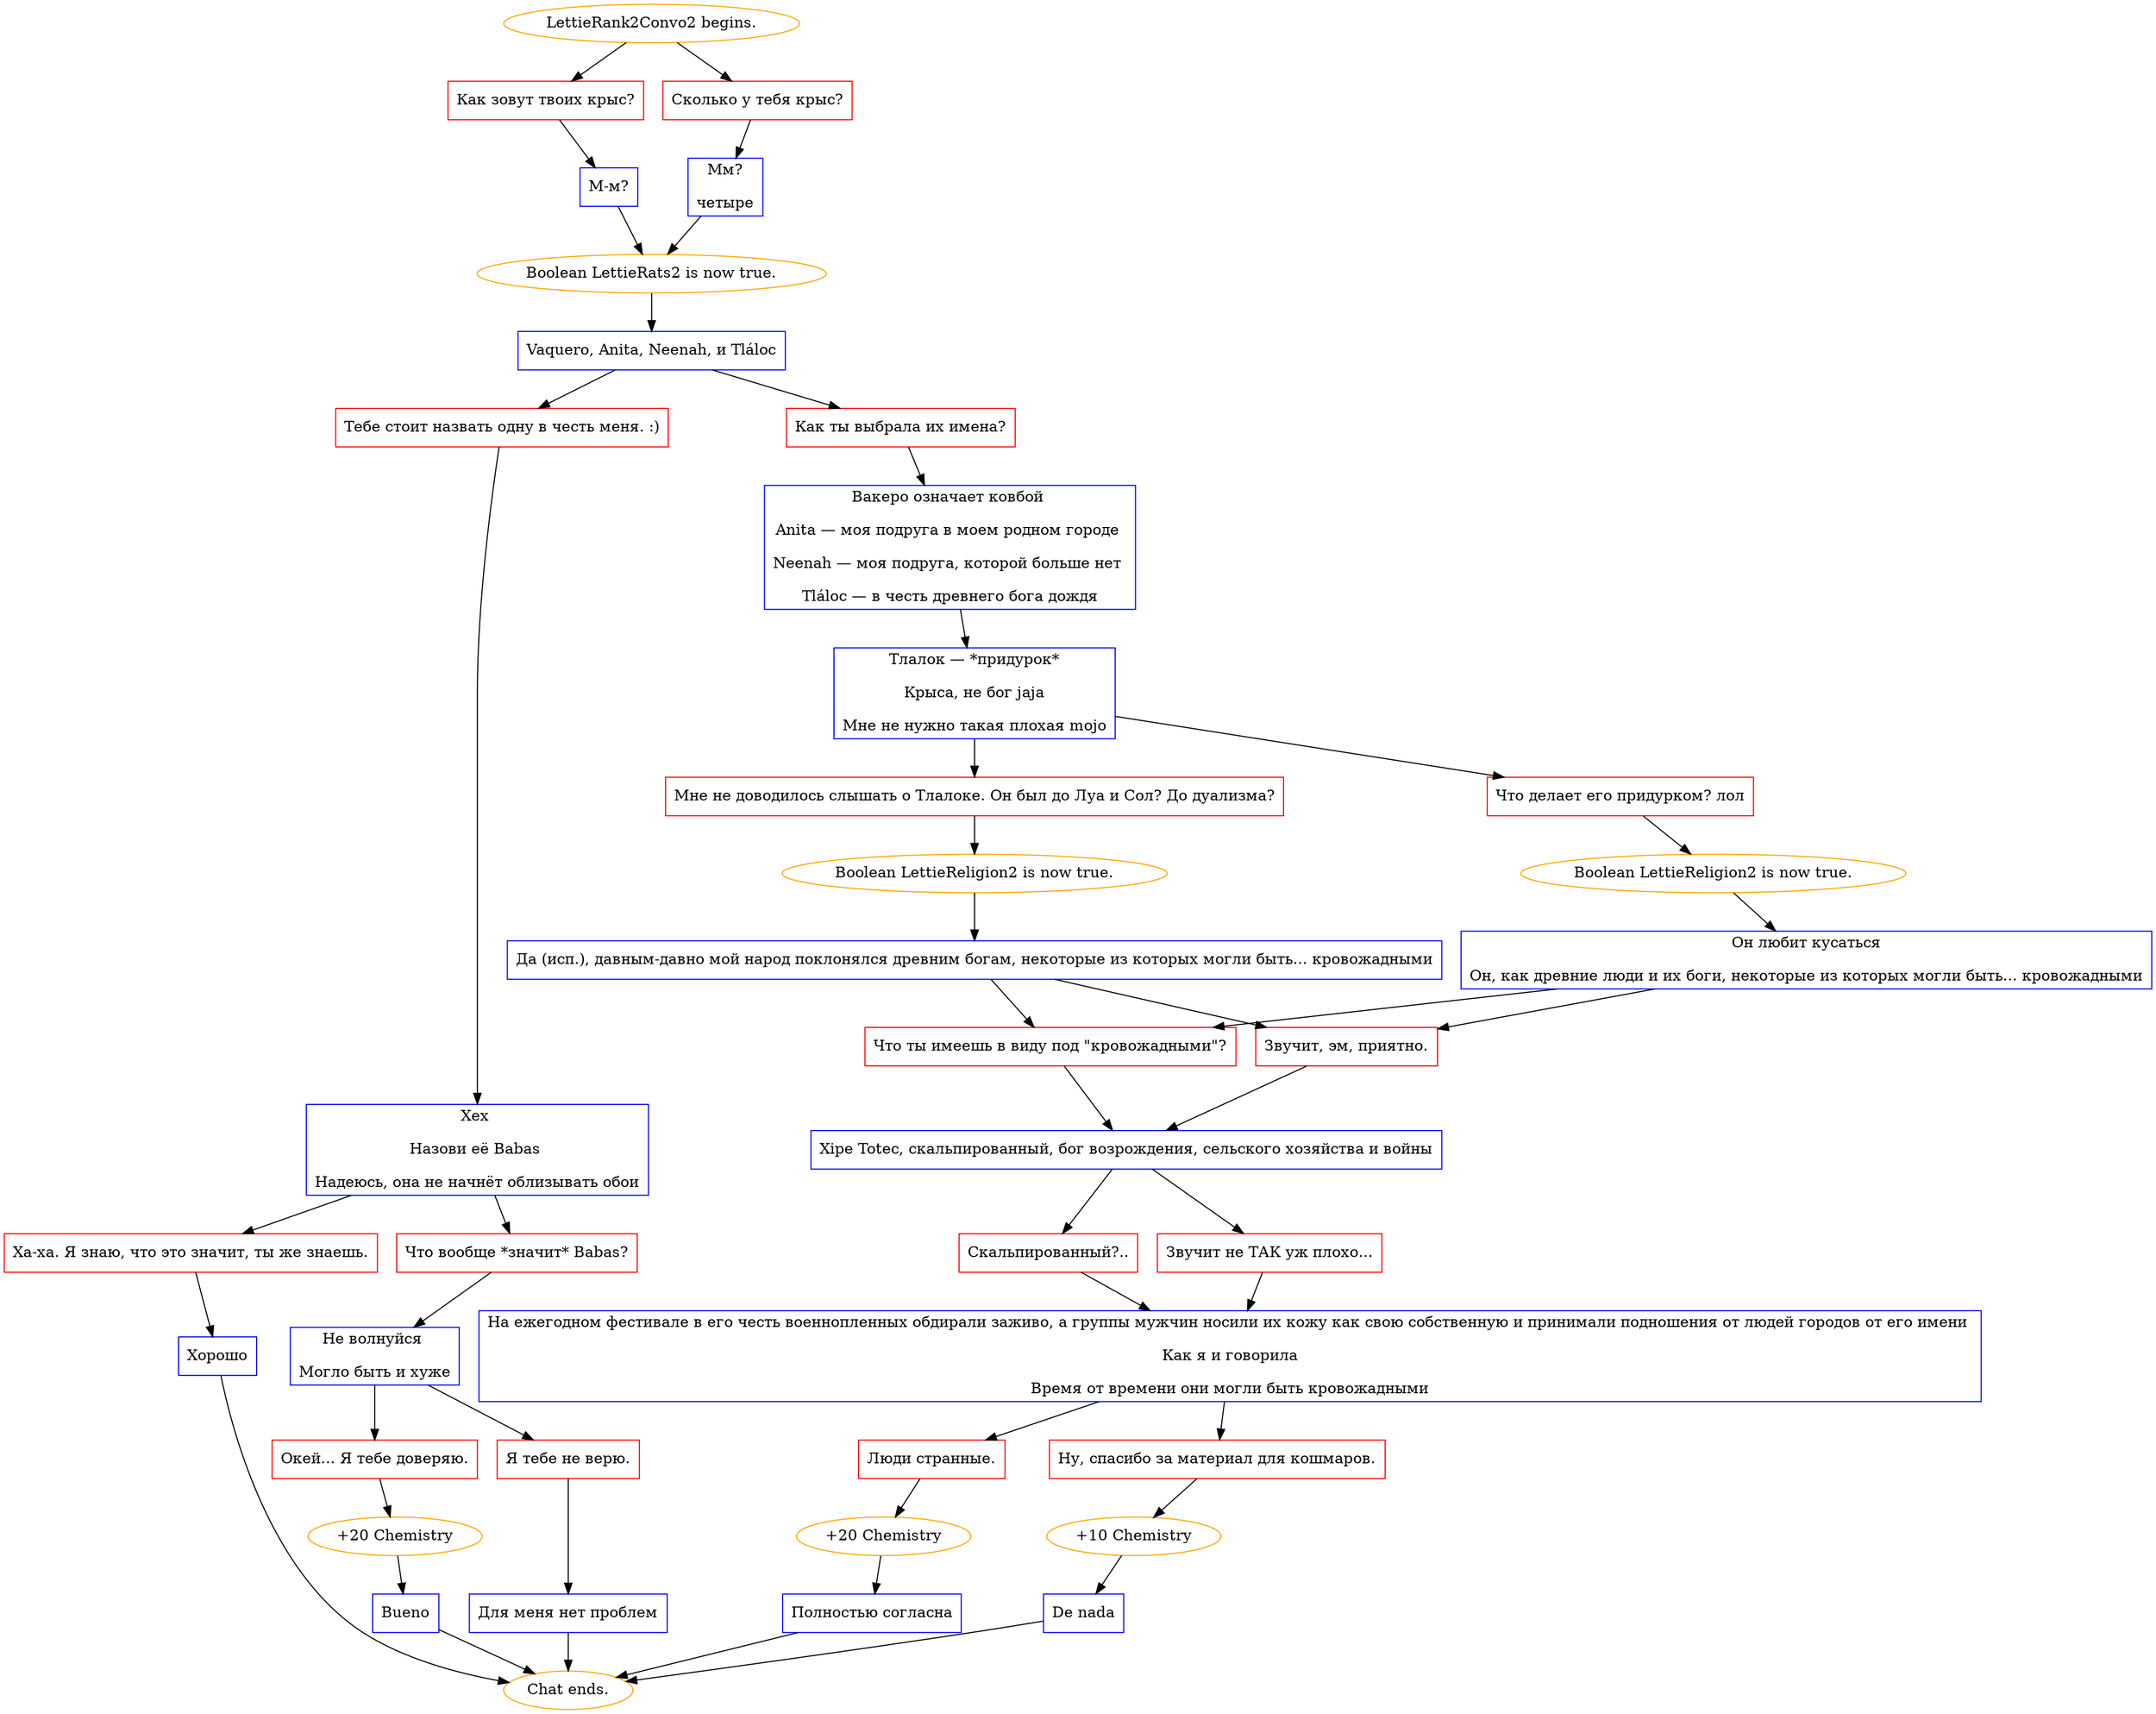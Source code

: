 digraph {
	"LettieRank2Convo2 begins." [color=orange];
		"LettieRank2Convo2 begins." -> j168471422;
		"LettieRank2Convo2 begins." -> j423409325;
	j168471422 [label="Как зовут твоих крыс?",shape=box,color=red];
		j168471422 -> j1620755858;
	j423409325 [label="Сколько у тебя крыс?",shape=box,color=red];
		j423409325 -> j3157816075;
	j1620755858 [label="М-м?",shape=box,color=blue];
		j1620755858 -> j3052122404;
	j3157816075 [label="Мм?
четыре",shape=box,color=blue];
		j3157816075 -> j3052122404;
	j3052122404 [label="Boolean LettieRats2 is now true.",color=orange];
		j3052122404 -> j149680640;
	j149680640 [label="Vaquero, Anita, Neenah, и Tláloc",shape=box,color=blue];
		j149680640 -> j1024437088;
		j149680640 -> j2925974659;
	j1024437088 [label="Как ты выбрала их имена?",shape=box,color=red];
		j1024437088 -> j4208602078;
	j2925974659 [label="Тебе стоит назвать одну в честь меня. :)",shape=box,color=red];
		j2925974659 -> j874677942;
	j4208602078 [label="Вакеро означает ковбой 
Anita — моя подруга в моем родном городе 
Neenah — моя подруга, которой больше нет 
Tláloc — в честь древнего бога дождя",shape=box,color=blue];
		j4208602078 -> j1087501412;
	j874677942 [label="Хех 
Назови её Babas 
Надеюсь, она не начнёт облизывать обои",shape=box,color=blue];
		j874677942 -> j3535644217;
		j874677942 -> j3790321488;
	j1087501412 [label="Тлалок — *придурок*
Крыса, не бог jaja
Мне не нужно такая плохая mojo",shape=box,color=blue];
		j1087501412 -> j3220322779;
		j1087501412 -> j998061581;
	j3535644217 [label="Что вообще *значит* Babas?",shape=box,color=red];
		j3535644217 -> j2088289005;
	j3790321488 [label="Ха-ха. Я знаю, что это значит, ты же знаешь.",shape=box,color=red];
		j3790321488 -> j2155749213;
	j3220322779 [label="Мне не доводилось слышать о Тлалоке. Он был до Луа и Сол? До дуализма?",shape=box,color=red];
		j3220322779 -> j3591490902;
	j998061581 [label="Что делает его придурком? лол",shape=box,color=red];
		j998061581 -> j2460578143;
	j2088289005 [label="Не волнуйся 
Могло быть и хуже",shape=box,color=blue];
		j2088289005 -> j784127577;
		j2088289005 -> j3769879629;
	j2155749213 [label="Хорошо",shape=box,color=blue];
		j2155749213 -> "Chat ends.";
	j3591490902 [label="Boolean LettieReligion2 is now true.",color=orange];
		j3591490902 -> j1787668827;
	j2460578143 [label="Boolean LettieReligion2 is now true.",color=orange];
		j2460578143 -> j3063059638;
	j784127577 [label="Окей... Я тебе доверяю.",shape=box,color=red];
		j784127577 -> j1542753201;
	j3769879629 [label="Я тебе не верю.",shape=box,color=red];
		j3769879629 -> j1140361265;
	"Chat ends." [color=orange];
	j1787668827 [label="Да (исп.), давным-давно мой народ поклонялся древним богам, некоторые из которых могли быть... кровожадными",shape=box,color=blue];
		j1787668827 -> j2232359029;
		j1787668827 -> j3727906467;
	j3063059638 [label="Он любит кусаться
Он, как древние люди и их боги, некоторые из которых могли быть... кровожадными",shape=box,color=blue];
		j3063059638 -> j3727906467;
		j3063059638 -> j2232359029;
	j1542753201 [label="+20 Chemistry",color=orange];
		j1542753201 -> j3748645904;
	j1140361265 [label="Для меня нет проблем",shape=box,color=blue];
		j1140361265 -> "Chat ends.";
	j2232359029 [label="Что ты имеешь в виду под \"кровожадными\"?",shape=box,color=red];
		j2232359029 -> j345585507;
	j3727906467 [label="Звучит, эм, приятно.",shape=box,color=red];
		j3727906467 -> j345585507;
	j3748645904 [label="Bueno",shape=box,color=blue];
		j3748645904 -> "Chat ends.";
	j345585507 [label="Xipe Totec, скальпированный, бог возрождения, сельского хозяйства и войны",shape=box,color=blue];
		j345585507 -> j2359324844;
		j345585507 -> j3695389061;
	j2359324844 [label="Скальпированный?..",shape=box,color=red];
		j2359324844 -> j1631564223;
	j3695389061 [label="Звучит не ТАК уж плохо...",shape=box,color=red];
		j3695389061 -> j1631564223;
	j1631564223 [label="На ежегодном фестивале в его честь военнопленных обдирали заживо, а группы мужчин носили их кожу как свою собственную и принимали подношения от людей городов от его имени 
Как я и говорила
Время от времени они могли быть кровожадными",shape=box,color=blue];
		j1631564223 -> j3405066240;
		j1631564223 -> j1437806947;
	j3405066240 [label="Ну, спасибо за материал для кошмаров.",shape=box,color=red];
		j3405066240 -> j1783358073;
	j1437806947 [label="Люди странные.",shape=box,color=red];
		j1437806947 -> j2967788077;
	j1783358073 [label="+10 Chemistry",color=orange];
		j1783358073 -> j2744980338;
	j2967788077 [label="+20 Chemistry",color=orange];
		j2967788077 -> j2545825782;
	j2744980338 [label="De nada",shape=box,color=blue];
		j2744980338 -> "Chat ends.";
	j2545825782 [label="Полностью согласна",shape=box,color=blue];
		j2545825782 -> "Chat ends.";
}